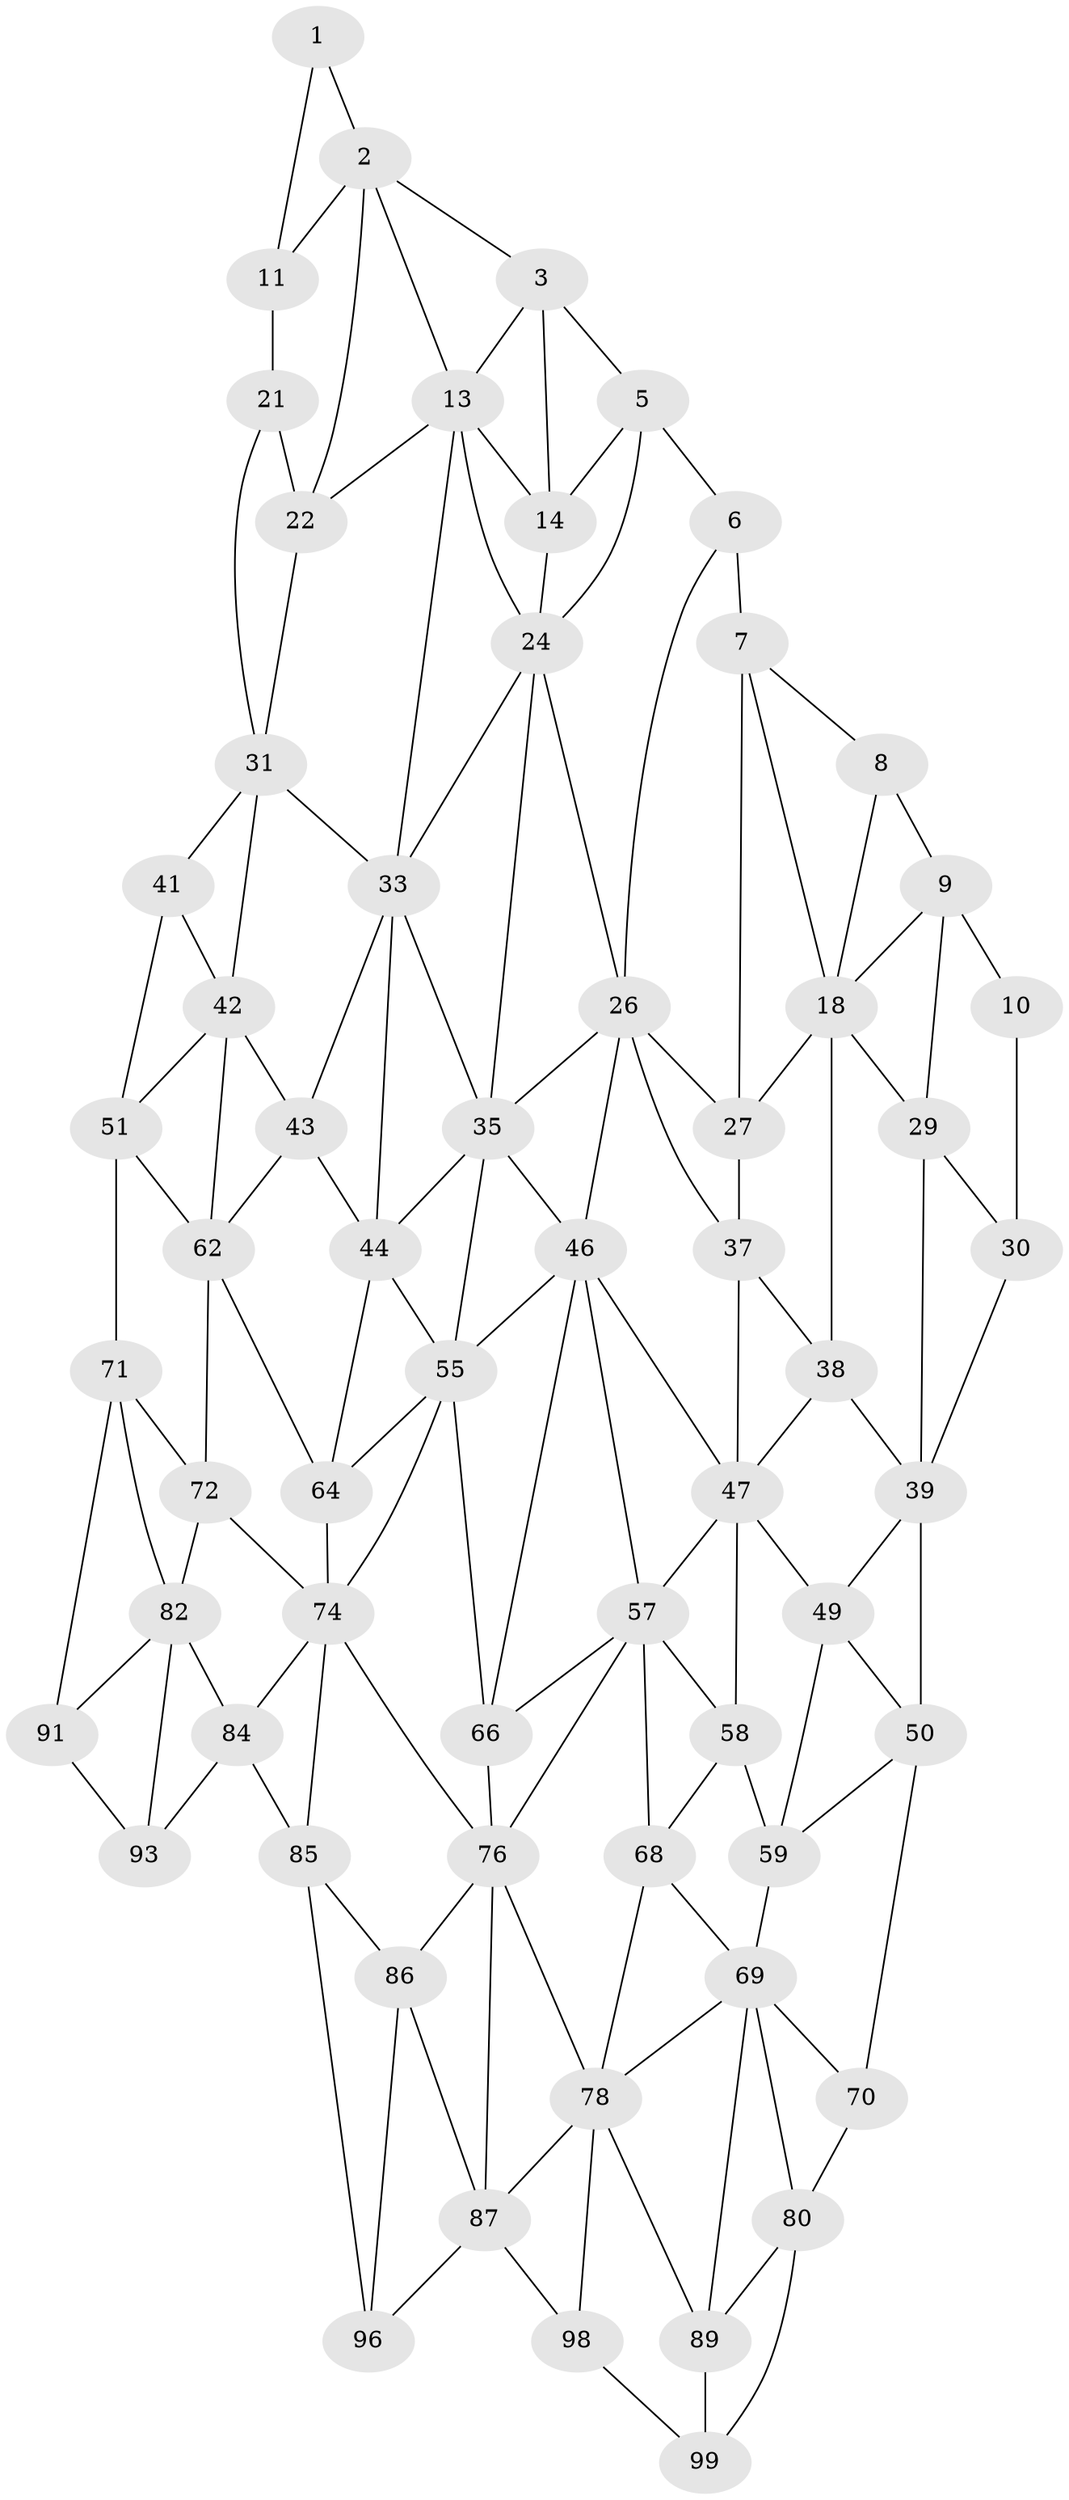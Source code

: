 // original degree distribution, {2: 0.04, 3: 0.32, 4: 0.64}
// Generated by graph-tools (version 1.1) at 2025/11/02/21/25 10:11:12]
// undirected, 62 vertices, 134 edges
graph export_dot {
graph [start="1"]
  node [color=gray90,style=filled];
  1;
  2 [super="+12"];
  3 [super="+4"];
  5 [super="+15"];
  6 [super="+16"];
  7 [super="+17"];
  8;
  9 [super="+19"];
  10 [super="+20"];
  11;
  13 [super="+23"];
  14;
  18 [super="+28"];
  21;
  22;
  24 [super="+25"];
  26 [super="+36"];
  27;
  29;
  30;
  31 [super="+32"];
  33 [super="+34"];
  35 [super="+45"];
  37;
  38;
  39 [super="+40"];
  41;
  42 [super="+52"];
  43 [super="+53"];
  44 [super="+54"];
  46 [super="+56"];
  47 [super="+48"];
  49;
  50 [super="+60"];
  51 [super="+61"];
  55 [super="+65"];
  57 [super="+67"];
  58;
  59;
  62 [super="+63"];
  64;
  66;
  68;
  69 [super="+79"];
  70;
  71 [super="+81"];
  72 [super="+73"];
  74 [super="+75"];
  76 [super="+77"];
  78 [super="+88"];
  80 [super="+90"];
  82 [super="+83"];
  84 [super="+94"];
  85 [super="+95"];
  86;
  87 [super="+97"];
  89;
  91 [super="+92"];
  93;
  96;
  98;
  99 [super="+100"];
  1 -- 11;
  1 -- 2;
  2 -- 3;
  2 -- 11;
  2 -- 13;
  2 -- 22;
  3 -- 13;
  3 -- 5;
  3 -- 14;
  5 -- 6 [weight=2];
  5 -- 24;
  5 -- 14;
  6 -- 7 [weight=2];
  6 -- 26;
  7 -- 8;
  7 -- 18;
  7 -- 27;
  8 -- 18;
  8 -- 9;
  9 -- 10 [weight=2];
  9 -- 18;
  9 -- 29;
  10 -- 30;
  11 -- 21;
  13 -- 14;
  13 -- 24;
  13 -- 33;
  13 -- 22;
  14 -- 24;
  18 -- 27;
  18 -- 29;
  18 -- 38;
  21 -- 31;
  21 -- 22;
  22 -- 31;
  24 -- 26;
  24 -- 35;
  24 -- 33;
  26 -- 27;
  26 -- 35;
  26 -- 37;
  26 -- 46;
  27 -- 37;
  29 -- 39;
  29 -- 30;
  30 -- 39;
  31 -- 41;
  31 -- 33;
  31 -- 42;
  33 -- 43;
  33 -- 35;
  33 -- 44;
  35 -- 44;
  35 -- 46;
  35 -- 55;
  37 -- 47;
  37 -- 38;
  38 -- 39;
  38 -- 47;
  39 -- 49;
  39 -- 50;
  41 -- 51;
  41 -- 42;
  42 -- 43 [weight=2];
  42 -- 51;
  42 -- 62;
  43 -- 44 [weight=2];
  43 -- 62;
  44 -- 64;
  44 -- 55;
  46 -- 47;
  46 -- 57;
  46 -- 66;
  46 -- 55;
  47 -- 57;
  47 -- 49;
  47 -- 58;
  49 -- 59;
  49 -- 50;
  50 -- 59;
  50 -- 70;
  51 -- 62;
  51 -- 71;
  55 -- 64;
  55 -- 66;
  55 -- 74;
  57 -- 58;
  57 -- 66;
  57 -- 68;
  57 -- 76;
  58 -- 68;
  58 -- 59;
  59 -- 69;
  62 -- 72 [weight=2];
  62 -- 64;
  64 -- 74;
  66 -- 76;
  68 -- 78;
  68 -- 69;
  69 -- 70;
  69 -- 80;
  69 -- 89;
  69 -- 78;
  70 -- 80;
  71 -- 72;
  71 -- 82;
  71 -- 91;
  72 -- 82 [weight=2];
  72 -- 74;
  74 -- 84;
  74 -- 76;
  74 -- 85;
  76 -- 86;
  76 -- 78;
  76 -- 87;
  78 -- 89;
  78 -- 98;
  78 -- 87;
  80 -- 89;
  80 -- 99;
  82 -- 84;
  82 -- 93;
  82 -- 91;
  84 -- 85 [weight=2];
  84 -- 93;
  85 -- 86;
  85 -- 96;
  86 -- 96;
  86 -- 87;
  87 -- 96;
  87 -- 98;
  89 -- 99;
  91 -- 93;
  98 -- 99;
}
